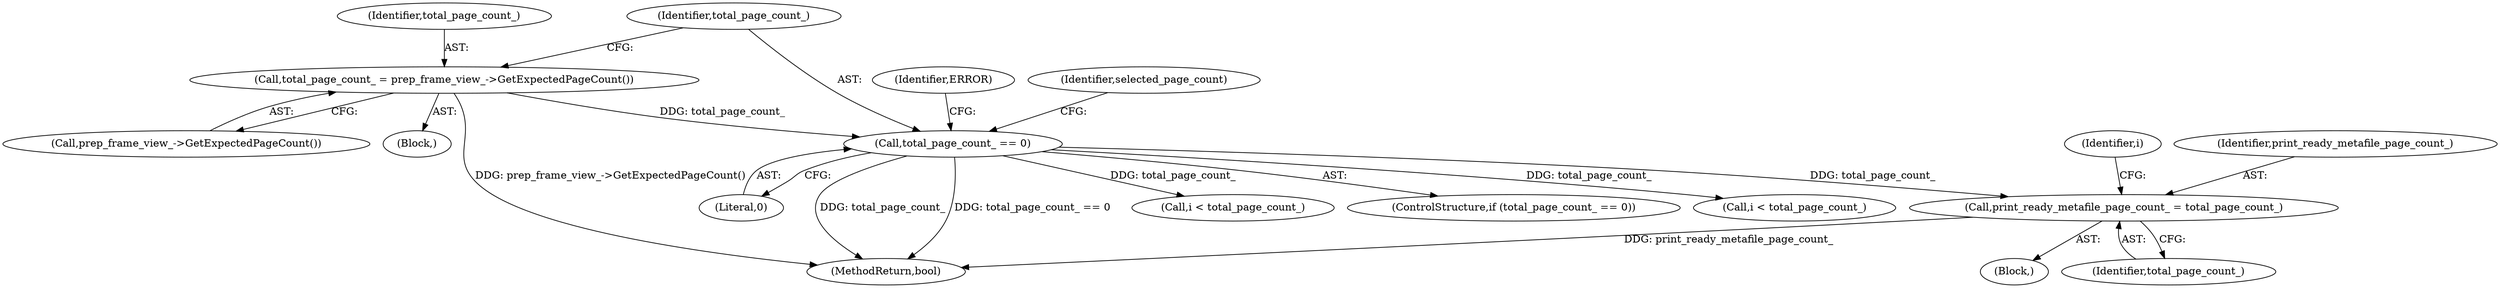 digraph "0_Chrome_f1a142d29ad1dfaecd3b609051b476440289ec72@API" {
"1000167" [label="(Call,print_ready_metafile_page_count_ = total_page_count_)"];
"1000137" [label="(Call,total_page_count_ == 0)"];
"1000133" [label="(Call,total_page_count_ = prep_frame_view_->GetExpectedPageCount())"];
"1000168" [label="(Identifier,print_ready_metafile_page_count_)"];
"1000138" [label="(Identifier,total_page_count_)"];
"1000175" [label="(Call,i < total_page_count_)"];
"1000103" [label="(Block,)"];
"1000166" [label="(Block,)"];
"1000136" [label="(ControlStructure,if (total_page_count_ == 0))"];
"1000133" [label="(Call,total_page_count_ = prep_frame_view_->GetExpectedPageCount())"];
"1000173" [label="(Identifier,i)"];
"1000167" [label="(Call,print_ready_metafile_page_count_ = total_page_count_)"];
"1000137" [label="(Call,total_page_count_ == 0)"];
"1000134" [label="(Identifier,total_page_count_)"];
"1000195" [label="(Call,i < total_page_count_)"];
"1000143" [label="(Identifier,ERROR)"];
"1000151" [label="(Identifier,selected_page_count)"];
"1000139" [label="(Literal,0)"];
"1000225" [label="(MethodReturn,bool)"];
"1000135" [label="(Call,prep_frame_view_->GetExpectedPageCount())"];
"1000169" [label="(Identifier,total_page_count_)"];
"1000167" -> "1000166"  [label="AST: "];
"1000167" -> "1000169"  [label="CFG: "];
"1000168" -> "1000167"  [label="AST: "];
"1000169" -> "1000167"  [label="AST: "];
"1000173" -> "1000167"  [label="CFG: "];
"1000167" -> "1000225"  [label="DDG: print_ready_metafile_page_count_"];
"1000137" -> "1000167"  [label="DDG: total_page_count_"];
"1000137" -> "1000136"  [label="AST: "];
"1000137" -> "1000139"  [label="CFG: "];
"1000138" -> "1000137"  [label="AST: "];
"1000139" -> "1000137"  [label="AST: "];
"1000143" -> "1000137"  [label="CFG: "];
"1000151" -> "1000137"  [label="CFG: "];
"1000137" -> "1000225"  [label="DDG: total_page_count_"];
"1000137" -> "1000225"  [label="DDG: total_page_count_ == 0"];
"1000133" -> "1000137"  [label="DDG: total_page_count_"];
"1000137" -> "1000175"  [label="DDG: total_page_count_"];
"1000137" -> "1000195"  [label="DDG: total_page_count_"];
"1000133" -> "1000103"  [label="AST: "];
"1000133" -> "1000135"  [label="CFG: "];
"1000134" -> "1000133"  [label="AST: "];
"1000135" -> "1000133"  [label="AST: "];
"1000138" -> "1000133"  [label="CFG: "];
"1000133" -> "1000225"  [label="DDG: prep_frame_view_->GetExpectedPageCount()"];
}
